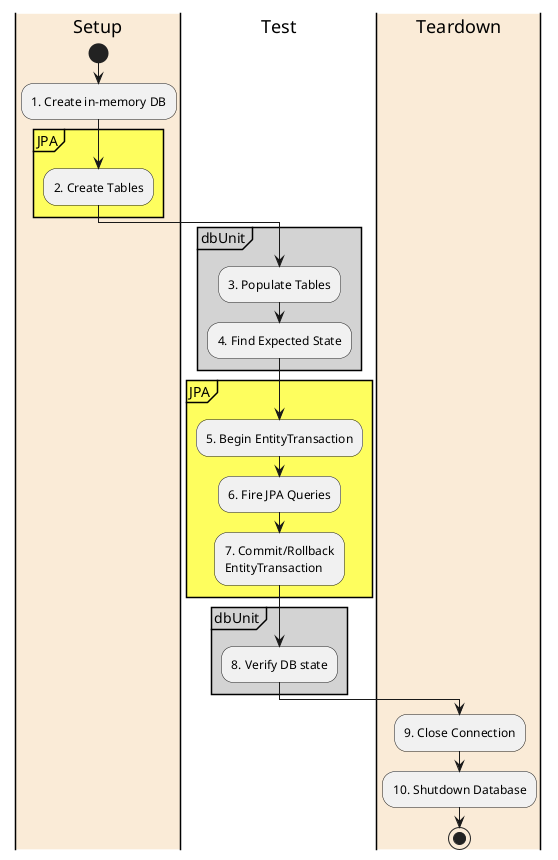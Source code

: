 @startuml

|#AntiqueWhite|Setup|
start
:1. Create in-memory DB;
partition #FEFE5E "JPA" {
    :2. Create Tables;
}

|Test|
partition #LightGray "dbUnit" {
    :3. Populate Tables;
    :4. Find Expected State;
}

partition #FEFE5E "JPA" {
    :5. Begin EntityTransaction;
    :6. Fire JPA Queries;
    :7. Commit/Rollback
    EntityTransaction;
}

partition #LightGray "dbUnit" {
    :8. Verify DB state;
}

|#AntiqueWhite|Teardown|
:9. Close Connection;
:10. Shutdown Database;
stop
@enduml